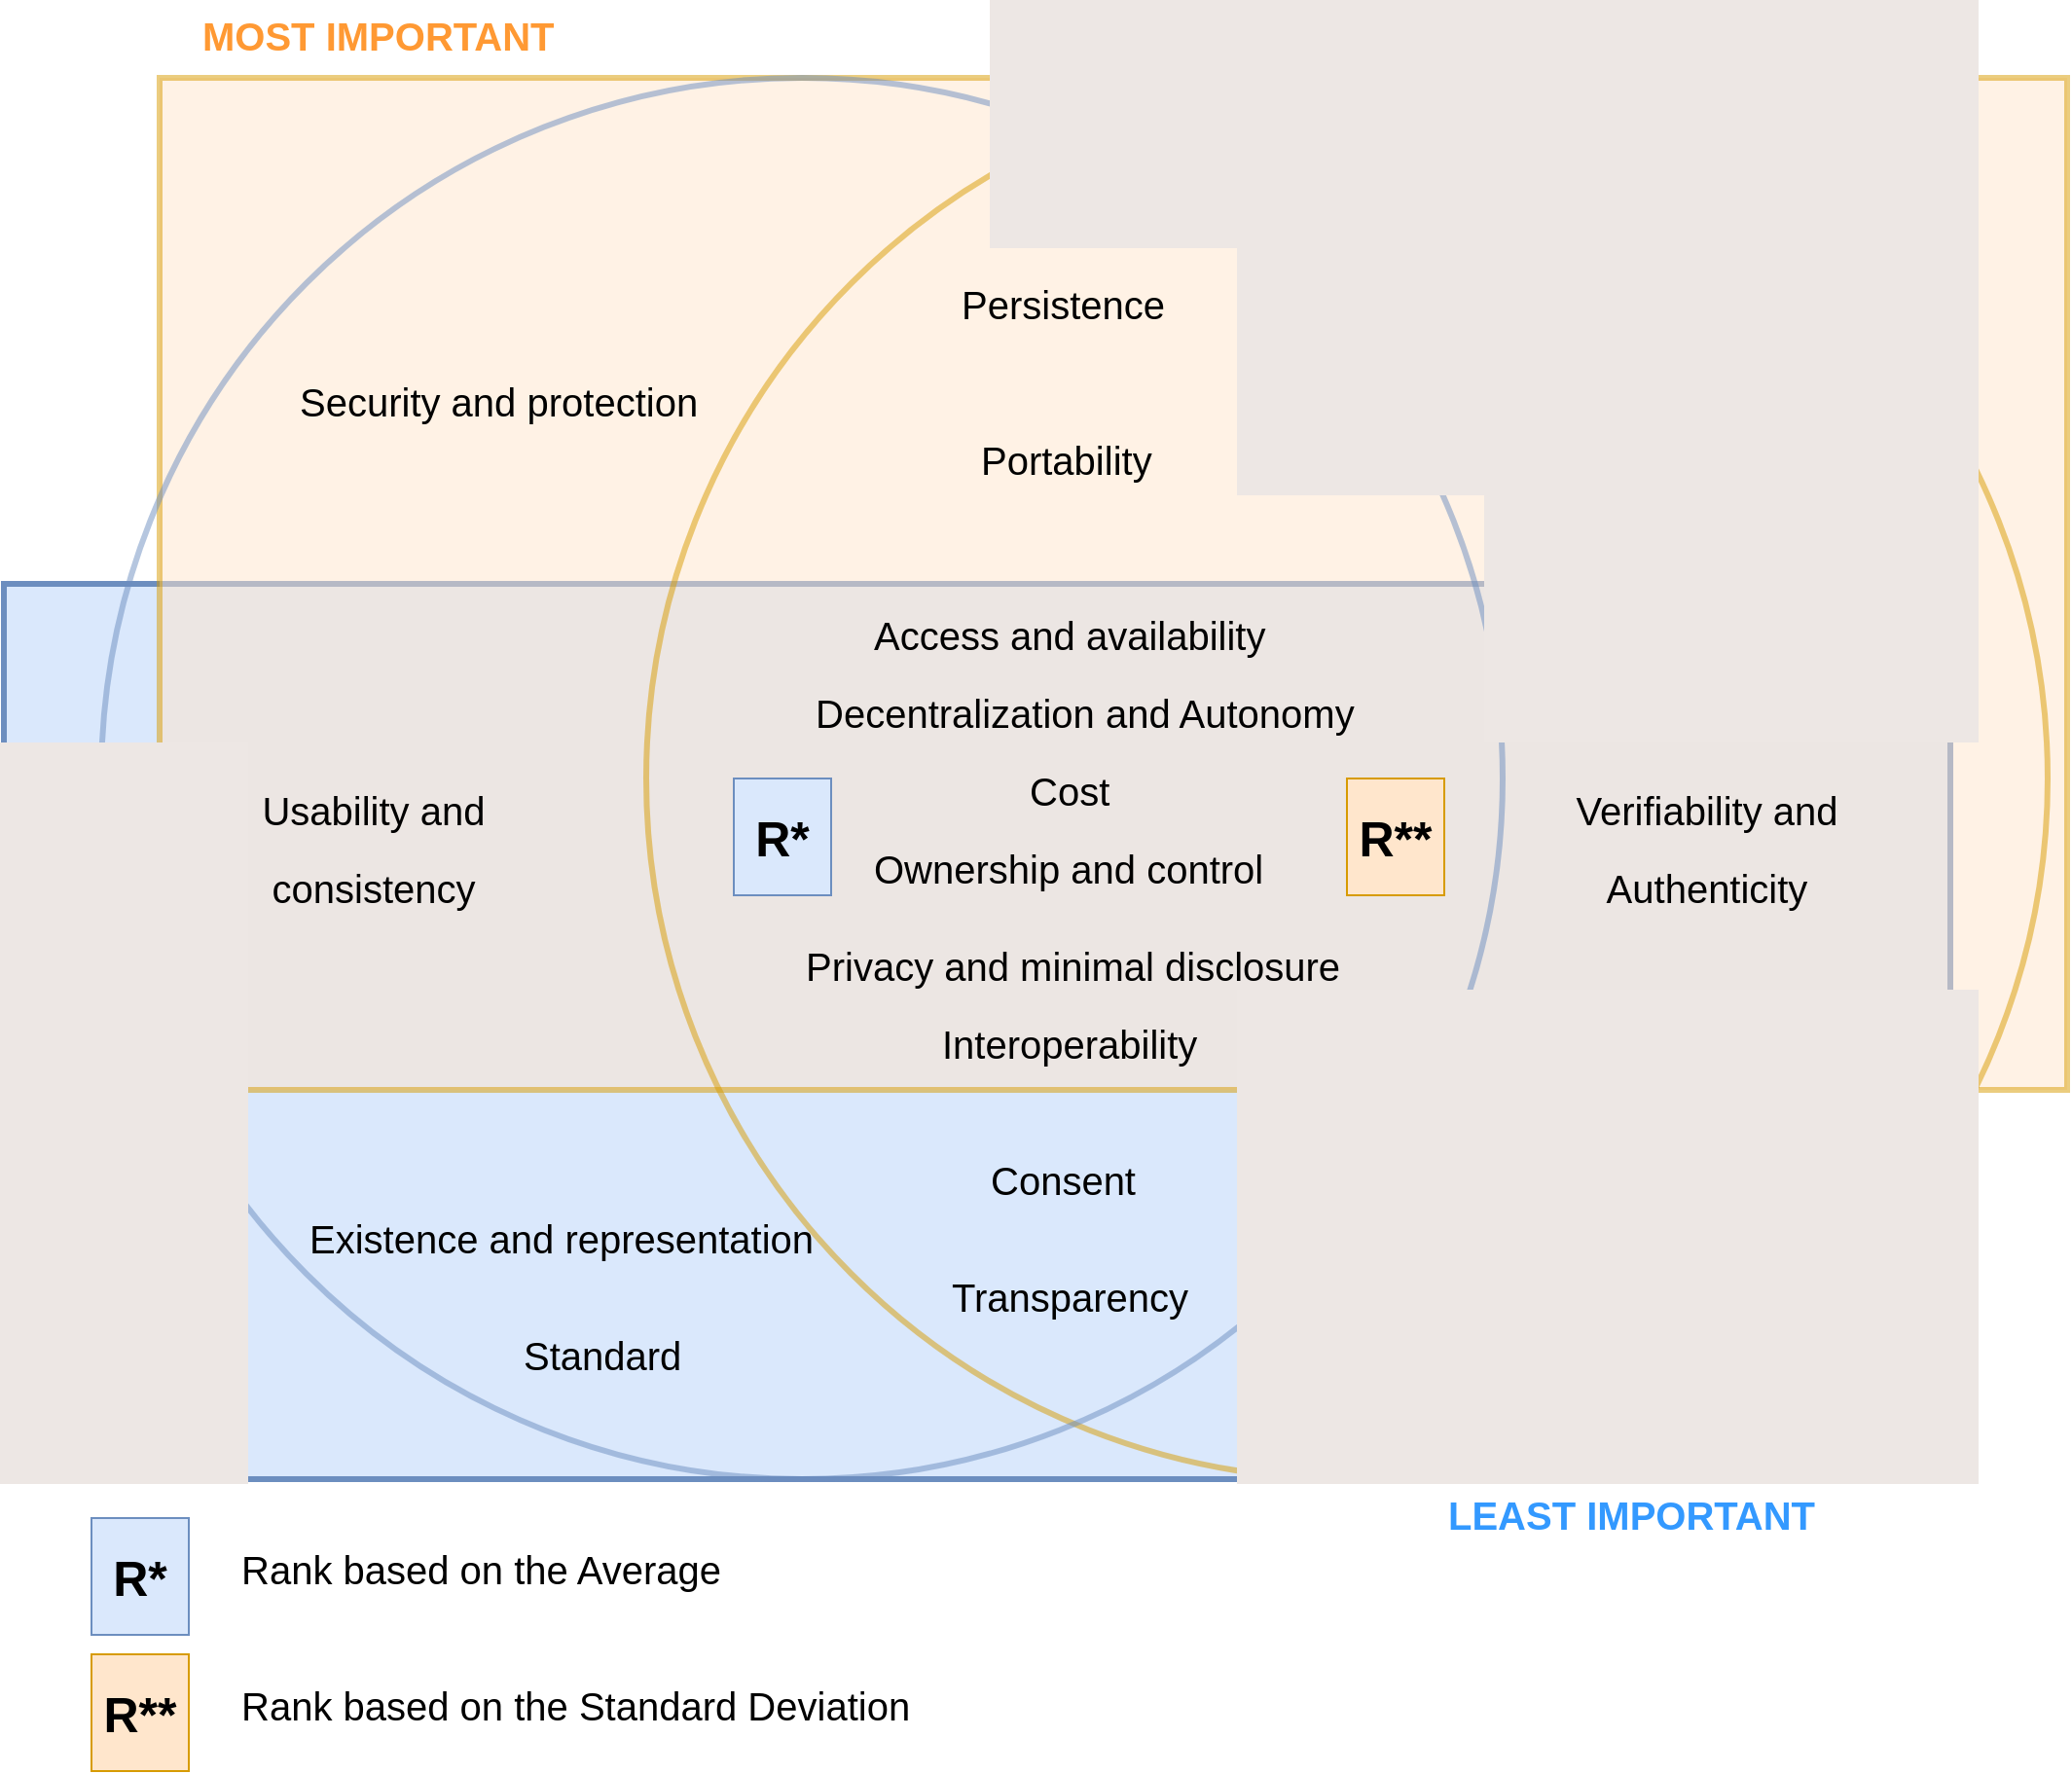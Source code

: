 <mxfile version="26.0.16">
  <diagram name="Page-1" id="dL-Z2z13uD8_r4Ht-EaJ">
    <mxGraphModel dx="1564" dy="1336" grid="1" gridSize="10" guides="1" tooltips="1" connect="1" arrows="1" fold="1" page="1" pageScale="1" pageWidth="850" pageHeight="1100" math="0" shadow="0">
      <root>
        <mxCell id="0" />
        <mxCell id="1" parent="0" />
        <mxCell id="weFOgzEomuFqTalq-CIN-23" value="" style="rounded=1;whiteSpace=wrap;html=1;arcSize=0;fillColor=#dae8fc;strokeColor=#6c8ebf;strokeWidth=3;" parent="1" vertex="1">
          <mxGeometry x="1300" y="300" width="1000" height="460" as="geometry" />
        </mxCell>
        <mxCell id="weFOgzEomuFqTalq-CIN-17" value="" style="rounded=1;whiteSpace=wrap;html=1;arcSize=0;fillColor=#ffe6cc;strokeColor=#d79b00;opacity=50;strokeWidth=3;" parent="1" vertex="1">
          <mxGeometry x="1380" y="40" width="980" height="520" as="geometry" />
        </mxCell>
        <mxCell id="p5wpbvVo-7ASiSJvdWDM-4" value="" style="ellipse;whiteSpace=wrap;html=1;aspect=fixed;opacity=50;strokeWidth=3;fillColor=none;strokeColor=#d79b00;" parent="1" vertex="1">
          <mxGeometry x="1630" y="40" width="720" height="720" as="geometry" />
        </mxCell>
        <mxCell id="weFOgzEomuFqTalq-CIN-3" value="&lt;div style=&quot;line-height: 200%;&quot; align=&quot;right&quot;&gt;&lt;font style=&quot;font-size: 20px; line-height: 200%;&quot;&gt;Ownership and control&lt;/font&gt;&lt;/div&gt;" style="text;whiteSpace=wrap;html=1;" parent="1" vertex="1">
          <mxGeometry x="1745" y="420" width="230" height="60" as="geometry" />
        </mxCell>
        <mxCell id="weFOgzEomuFqTalq-CIN-4" value="&lt;div style=&quot;line-height: 200%;&quot; align=&quot;right&quot;&gt;&lt;font style=&quot;font-size: 20px; line-height: 200%;&quot;&gt;Access and availability&lt;/font&gt;&lt;/div&gt;" style="text;whiteSpace=wrap;html=1;" parent="1" vertex="1">
          <mxGeometry x="1745" y="300" width="230" height="60" as="geometry" />
        </mxCell>
        <mxCell id="p5wpbvVo-7ASiSJvdWDM-1" value="" style="ellipse;whiteSpace=wrap;html=1;aspect=fixed;opacity=50;strokeWidth=3;fillColor=none;strokeColor=#6c8ebf;" parent="1" vertex="1">
          <mxGeometry x="1350" y="40" width="720" height="720" as="geometry" />
        </mxCell>
        <mxCell id="weFOgzEomuFqTalq-CIN-5" value="&lt;div style=&quot;line-height: 200%;&quot; align=&quot;right&quot;&gt;&lt;font style=&quot;font-size: 20px; line-height: 200%;&quot;&gt;Transparency&lt;/font&gt;&lt;/div&gt;" style="text;whiteSpace=wrap;html=1;" parent="1" vertex="1">
          <mxGeometry x="1785" y="640" width="160" height="60" as="geometry" />
        </mxCell>
        <mxCell id="weFOgzEomuFqTalq-CIN-6" value="&lt;div style=&quot;line-height: 200%;&quot; align=&quot;right&quot;&gt;&lt;font style=&quot;font-size: 20px; line-height: 200%;&quot;&gt;Persistence&lt;/font&gt;&lt;/div&gt;" style="text;whiteSpace=wrap;html=1;" parent="1" vertex="1">
          <mxGeometry x="1790" y="130" width="140" height="60" as="geometry" />
        </mxCell>
        <mxCell id="weFOgzEomuFqTalq-CIN-7" value="&lt;div style=&quot;line-height: 200%;&quot; align=&quot;right&quot;&gt;&lt;font style=&quot;font-size: 20px; line-height: 200%;&quot;&gt;Portability&lt;/font&gt;&lt;/div&gt;" style="text;whiteSpace=wrap;html=1;" parent="1" vertex="1">
          <mxGeometry x="1800" y="210" width="120" height="60" as="geometry" />
        </mxCell>
        <mxCell id="weFOgzEomuFqTalq-CIN-8" value="&lt;div style=&quot;line-height: 200%;&quot; align=&quot;right&quot;&gt;&lt;font style=&quot;font-size: 20px; line-height: 200%;&quot;&gt;Interoperability&lt;/font&gt;&lt;/div&gt;" style="text;whiteSpace=wrap;html=1;" parent="1" vertex="1">
          <mxGeometry x="1780" y="510" width="160" height="60" as="geometry" />
        </mxCell>
        <mxCell id="weFOgzEomuFqTalq-CIN-9" value="&lt;div style=&quot;line-height: 200%;&quot; align=&quot;right&quot;&gt;&lt;font style=&quot;font-size: 20px; line-height: 200%;&quot;&gt;Consent&lt;/font&gt;&lt;/div&gt;" style="text;whiteSpace=wrap;html=1;" parent="1" vertex="1">
          <mxGeometry x="1805" y="580" width="110" height="60" as="geometry" />
        </mxCell>
        <mxCell id="weFOgzEomuFqTalq-CIN-10" value="&lt;div style=&quot;line-height: 200%;&quot; align=&quot;right&quot;&gt;&lt;font style=&quot;font-size: 20px; line-height: 200%;&quot;&gt;Security and protection&lt;/font&gt;&lt;/div&gt;" style="text;whiteSpace=wrap;html=1;" parent="1" vertex="1">
          <mxGeometry x="1450" y="180" width="240" height="60" as="geometry" />
        </mxCell>
        <mxCell id="weFOgzEomuFqTalq-CIN-11" value="&lt;div style=&quot;line-height: 200%;&quot; align=&quot;right&quot;&gt;&lt;font style=&quot;font-size: 20px; line-height: 200%;&quot;&gt;Privacy and minimal disclosure&lt;/font&gt;&lt;/div&gt;" style="text;whiteSpace=wrap;html=1;" parent="1" vertex="1">
          <mxGeometry x="1710" y="470" width="310" height="60" as="geometry" />
        </mxCell>
        <mxCell id="weFOgzEomuFqTalq-CIN-12" value="&lt;div style=&quot;line-height: 200%;&quot; align=&quot;right&quot;&gt;&lt;font style=&quot;font-size: 20px; line-height: 200%;&quot;&gt;Standard&lt;/font&gt;&lt;/div&gt;" style="text;whiteSpace=wrap;html=1;" parent="1" vertex="1">
          <mxGeometry x="1565" y="670" width="110" height="60" as="geometry" />
        </mxCell>
        <mxCell id="weFOgzEomuFqTalq-CIN-13" value="&lt;div style=&quot;line-height: 200%;&quot; align=&quot;right&quot;&gt;&lt;font style=&quot;font-size: 20px; line-height: 200%;&quot;&gt;Cost&lt;/font&gt;&lt;/div&gt;" style="text;whiteSpace=wrap;html=1;" parent="1" vertex="1">
          <mxGeometry x="1825" y="380" width="70" height="60" as="geometry" />
        </mxCell>
        <mxCell id="weFOgzEomuFqTalq-CIN-14" value="&lt;div align=&quot;center&quot; style=&quot;line-height: 200%;&quot;&gt;&lt;font style=&quot;font-size: 20px; line-height: 200%;&quot;&gt;Usability and consistency&lt;/font&gt;&lt;/div&gt;" style="text;whiteSpace=wrap;html=1;align=center;" parent="1" vertex="1">
          <mxGeometry x="1390" y="390" width="200" height="60" as="geometry" />
        </mxCell>
        <mxCell id="weFOgzEomuFqTalq-CIN-15" value="&lt;div style=&quot;line-height: 200%;&quot; align=&quot;right&quot;&gt;&lt;font style=&quot;font-size: 20px; line-height: 200%;&quot;&gt;Decentralization and Autonomy&lt;/font&gt;&lt;/div&gt;" style="text;whiteSpace=wrap;html=1;" parent="1" vertex="1">
          <mxGeometry x="1715" y="340" width="310" height="60" as="geometry" />
        </mxCell>
        <mxCell id="weFOgzEomuFqTalq-CIN-16" value="&lt;div style=&quot;line-height: 200%;&quot;&gt;&lt;font style=&quot;font-size: 20px; line-height: 200%;&quot;&gt;Verifiability and Authenticity&lt;/font&gt;&lt;/div&gt;" style="text;whiteSpace=wrap;html=1;align=center;" parent="1" vertex="1">
          <mxGeometry x="2060" y="390" width="230" height="60" as="geometry" />
        </mxCell>
        <mxCell id="weFOgzEomuFqTalq-CIN-20" value="&lt;div style=&quot;line-height: 200%;&quot; align=&quot;right&quot;&gt;&lt;font style=&quot;font-size: 20px; line-height: 200%;&quot;&gt;Rank based on the Standard Deviation&lt;/font&gt;&lt;/div&gt;" style="text;whiteSpace=wrap;html=1;" parent="1" vertex="1">
          <mxGeometry x="1420" y="850" width="400" height="60" as="geometry" />
        </mxCell>
        <mxCell id="weFOgzEomuFqTalq-CIN-26" value="&lt;div style=&quot;line-height: 200%;&quot; align=&quot;right&quot;&gt;&lt;span style=&quot;color: rgb(255, 153, 51);&quot;&gt;&lt;b&gt;&lt;font style=&quot;font-size: 20px;&quot;&gt;MOST IMPORTANT&lt;/font&gt;&lt;/b&gt;&lt;/span&gt;&lt;br&gt;&lt;/div&gt;" style="text;whiteSpace=wrap;html=1;" parent="1" vertex="1">
          <mxGeometry x="1400" width="240" height="60" as="geometry" />
        </mxCell>
        <mxCell id="weFOgzEomuFqTalq-CIN-27" value="&lt;div style=&quot;line-height: 200%;&quot; align=&quot;right&quot;&gt;&lt;b&gt;&lt;font style=&quot;font-size: 20px; color: rgb(51, 153, 255);&quot;&gt;LEAST IMPORTANT&lt;/font&gt;&lt;span style=&quot;color: rgba(0, 0, 0, 0);&quot;&gt;&lt;br&gt;&lt;/span&gt;&lt;/b&gt;&lt;/div&gt;" style="text;whiteSpace=wrap;html=1;" parent="1" vertex="1">
          <mxGeometry x="2040" y="760" width="240" height="60" as="geometry" />
        </mxCell>
        <mxCell id="p5wpbvVo-7ASiSJvdWDM-5" value="&lt;b&gt;&lt;font style=&quot;font-size: 25px;&quot;&gt;R*&lt;/font&gt;&lt;/b&gt;" style="rounded=0;whiteSpace=wrap;html=1;fillColor=#dae8fc;strokeColor=#6c8ebf;" parent="1" vertex="1">
          <mxGeometry x="1675" y="400" width="50" height="60" as="geometry" />
        </mxCell>
        <mxCell id="p5wpbvVo-7ASiSJvdWDM-6" value="&lt;font style=&quot;font-size: 25px;&quot;&gt;&lt;b&gt;R**&lt;/b&gt;&lt;/font&gt;" style="rounded=0;whiteSpace=wrap;html=1;fillColor=#ffe6cc;strokeColor=#d79b00;" parent="1" vertex="1">
          <mxGeometry x="1990" y="400" width="50" height="60" as="geometry" />
        </mxCell>
        <mxCell id="GSJK9a6-pf5hDzBeuOCq-1" value="&lt;b&gt;&lt;font style=&quot;font-size: 25px;&quot;&gt;R*&lt;/font&gt;&lt;/b&gt;" style="rounded=0;whiteSpace=wrap;html=1;fillColor=#dae8fc;strokeColor=#6c8ebf;" parent="1" vertex="1">
          <mxGeometry x="1345" y="780" width="50" height="60" as="geometry" />
        </mxCell>
        <mxCell id="GSJK9a6-pf5hDzBeuOCq-2" value="&lt;font style=&quot;font-size: 25px;&quot;&gt;&lt;b&gt;R**&lt;/b&gt;&lt;/font&gt;" style="rounded=0;whiteSpace=wrap;html=1;fillColor=#ffe6cc;strokeColor=#d79b00;" parent="1" vertex="1">
          <mxGeometry x="1345" y="850" width="50" height="60" as="geometry" />
        </mxCell>
        <mxCell id="GSJK9a6-pf5hDzBeuOCq-3" value="&lt;div style=&quot;line-height: 200%;&quot; align=&quot;right&quot;&gt;&lt;font style=&quot;font-size: 20px; line-height: 200%;&quot;&gt;Rank based on the Average&lt;/font&gt;&lt;/div&gt;" style="text;whiteSpace=wrap;html=1;" parent="1" vertex="1">
          <mxGeometry x="1420" y="780" width="290" height="60" as="geometry" />
        </mxCell>
        <mxCell id="GSJK9a6-pf5hDzBeuOCq-4" value="&lt;div style=&quot;line-height: 200%;&quot; align=&quot;right&quot;&gt;&lt;font style=&quot;font-size: 20px; line-height: 200%;&quot;&gt;Existence and representation&lt;/font&gt;&lt;/div&gt;" style="text;whiteSpace=wrap;html=1;" parent="1" vertex="1">
          <mxGeometry x="1455" y="610" width="290" height="60" as="geometry" />
        </mxCell>
      </root>
    </mxGraphModel>
  </diagram>
</mxfile>
